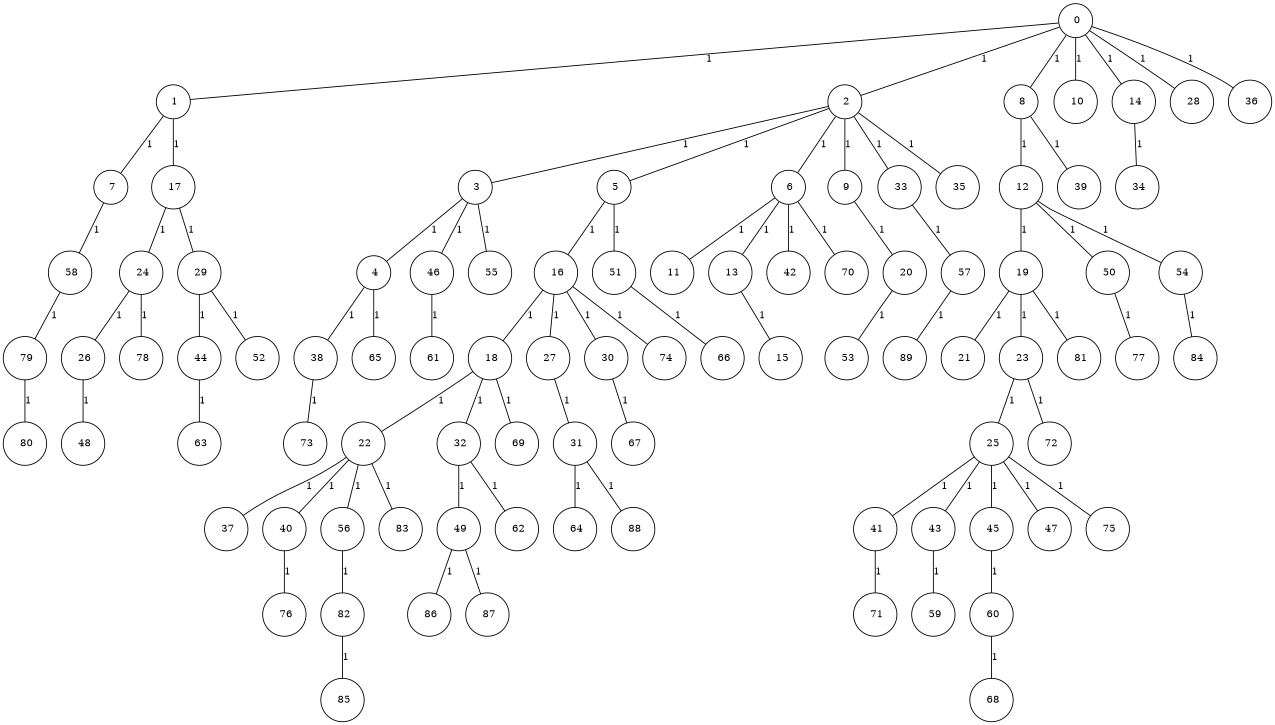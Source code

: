 graph G {
size="8.5,11;"
ratio = "expand;"
fixedsize="true;"
overlap="scale;"
node[shape=circle,width=.12,hight=.12,fontsize=12]
edge[fontsize=12]

0[label=" 0" color=black, pos="2.0262577,0.91339463!"];
1[label=" 1" color=black, pos="0.75556505,2.6518391!"];
2[label=" 2" color=black, pos="2.2930573,1.4275529!"];
3[label=" 3" color=black, pos="1.2627444,1.519408!"];
4[label=" 4" color=black, pos="0.93266738,2.5418866!"];
5[label=" 5" color=black, pos="2.9617202,2.8104328!"];
6[label=" 6" color=black, pos="1.8210697,1.9538303!"];
7[label=" 7" color=black, pos="0.048642949,1.3405539!"];
8[label=" 8" color=black, pos="2.9403406,1.381519!"];
9[label=" 9" color=black, pos="0.53424861,2.9756033!"];
10[label=" 10" color=black, pos="0.12489562,0.17595145!"];
11[label=" 11" color=black, pos="2.1075855,2.16065!"];
12[label=" 12" color=black, pos="1.1317619,1.3626332!"];
13[label=" 13" color=black, pos="0.93319868,0.97290595!"];
14[label=" 14" color=black, pos="0.82604745,2.5304584!"];
15[label=" 15" color=black, pos="2.7652115,2.949591!"];
16[label=" 16" color=black, pos="2.1249608,0.40145779!"];
17[label=" 17" color=black, pos="0.36446804,2.4865153!"];
18[label=" 18" color=black, pos="2.7802173,0.87700369!"];
19[label=" 19" color=black, pos="2.3578263,2.9280557!"];
20[label=" 20" color=black, pos="2.7401902,1.5830702!"];
21[label=" 21" color=black, pos="2.4637549,2.4276572!"];
22[label=" 22" color=black, pos="2.4827124,0.16449275!"];
23[label=" 23" color=black, pos="0.82912788,2.953476!"];
24[label=" 24" color=black, pos="2.4451938,2.613298!"];
25[label=" 25" color=black, pos="2.7319949,0.29902551!"];
26[label=" 26" color=black, pos="2.7622801,2.4000151!"];
27[label=" 27" color=black, pos="2.2136828,2.6096945!"];
28[label=" 28" color=black, pos="0.61875961,2.6272619!"];
29[label=" 29" color=black, pos="2.7487409,2.3723169!"];
30[label=" 30" color=black, pos="0.013034652,1.4793771!"];
31[label=" 31" color=black, pos="0.65089341,0.79625118!"];
32[label=" 32" color=black, pos="0.7877869,2.9057491!"];
33[label=" 33" color=black, pos="2.5093625,2.031994!"];
34[label=" 34" color=black, pos="2.3808038,0.39174901!"];
35[label=" 35" color=black, pos="0.76007982,1.5483596!"];
36[label=" 36" color=black, pos="2.1942082,1.4613539!"];
37[label=" 37" color=black, pos="1.2305405,0.17440236!"];
38[label=" 38" color=black, pos="0.37048038,0.085737708!"];
39[label=" 39" color=black, pos="2.0866326,0.11746099!"];
40[label=" 40" color=black, pos="1.2915381,0.39420128!"];
41[label=" 41" color=black, pos="1.2279846,2.0725433!"];
42[label=" 42" color=black, pos="1.8582044,0.20327498!"];
43[label=" 43" color=black, pos="0.46573578,2.9971236!"];
44[label=" 44" color=black, pos="0.92725607,2.6028931!"];
45[label=" 45" color=black, pos="2.2921483,2.4013718!"];
46[label=" 46" color=black, pos="0.43107494,2.6840025!"];
47[label=" 47" color=black, pos="1.3690984,0.39212704!"];
48[label=" 48" color=black, pos="1.8246735,1.4615371!"];
49[label=" 49" color=black, pos="1.2125236,2.6614465!"];
50[label=" 50" color=black, pos="1.9983726,2.6890122!"];
51[label=" 51" color=black, pos="2.6163561,1.1240524!"];
52[label=" 52" color=black, pos="1.1446134,1.7014087!"];
53[label=" 53" color=black, pos="1.504241,2.0993904!"];
54[label=" 54" color=black, pos="1.58989,1.4530234!"];
55[label=" 55" color=black, pos="1.5848563,1.6196248!"];
56[label=" 56" color=black, pos="2.6314788,1.462188!"];
57[label=" 57" color=black, pos="1.6152422,1.9147305!"];
58[label=" 58" color=black, pos="0.98835592,1.0777233!"];
59[label=" 59" color=black, pos="1.2898785,2.1483241!"];
60[label=" 60" color=black, pos="0.9287212,1.8712535!"];
61[label=" 61" color=black, pos="1.9525134,1.3682781!"];
62[label=" 62" color=black, pos="2.7540368,2.5013918!"];
63[label=" 63" color=black, pos="2.666452,2.7484229!"];
64[label=" 64" color=black, pos="1.2021785,2.1419333!"];
65[label=" 65" color=black, pos="2.3342453,0.43103561!"];
66[label=" 66" color=black, pos="0.66040639,1.9273132!"];
67[label=" 67" color=black, pos="2.7105346,1.3847768!"];
68[label=" 68" color=black, pos="2.9253702,0.072217945!"];
69[label=" 69" color=black, pos="0.22667422,2.420287!"];
70[label=" 70" color=black, pos="0.26179752,1.3196041!"];
71[label=" 71" color=black, pos="1.0426954,2.2261803!"];
72[label=" 72" color=black, pos="0.2786379,2.0622946!"];
73[label=" 73" color=black, pos="1.4247773,0.93548447!"];
74[label=" 74" color=black, pos="2.0020891,1.0354686!"];
75[label=" 75" color=black, pos="0.93843506,2.3518795!"];
76[label=" 76" color=black, pos="2.6762757,1.7416889!"];
77[label=" 77" color=black, pos="1.8645934,0.88366089!"];
78[label=" 78" color=black, pos="2.0836547,0.054640454!"];
79[label=" 79" color=black, pos="0.27129199,0.37122386!"];
80[label=" 80" color=black, pos="1.6489344,1.1628131!"];
81[label=" 81" color=black, pos="1.9268486,0.1588955!"];
82[label=" 82" color=black, pos="1.9610953,2.6415614!"];
83[label=" 83" color=black, pos="0.61460951,2.7633356!"];
84[label=" 84" color=black, pos="1.4175383,0.19383509!"];
85[label=" 85" color=black, pos="0.66700039,2.4085226!"];
86[label=" 86" color=black, pos="2.280761,1.8770051!"];
87[label=" 87" color=black, pos="2.7439838,1.1019828!"];
88[label=" 88" color=black, pos="0.68174737,1.46663!"];
89[label=" 89" color=black, pos="1.3630935,2.5375337!"];
0--1[label="1"]
0--2[label="1"]
0--8[label="1"]
0--10[label="1"]
0--14[label="1"]
0--28[label="1"]
0--36[label="1"]
1--7[label="1"]
1--17[label="1"]
2--3[label="1"]
2--5[label="1"]
2--6[label="1"]
2--9[label="1"]
2--33[label="1"]
2--35[label="1"]
3--4[label="1"]
3--46[label="1"]
3--55[label="1"]
4--38[label="1"]
4--65[label="1"]
5--16[label="1"]
5--51[label="1"]
6--11[label="1"]
6--13[label="1"]
6--42[label="1"]
6--70[label="1"]
7--58[label="1"]
8--12[label="1"]
8--39[label="1"]
9--20[label="1"]
12--19[label="1"]
12--50[label="1"]
12--54[label="1"]
13--15[label="1"]
14--34[label="1"]
16--18[label="1"]
16--27[label="1"]
16--30[label="1"]
16--74[label="1"]
17--24[label="1"]
17--29[label="1"]
18--22[label="1"]
18--32[label="1"]
18--69[label="1"]
19--21[label="1"]
19--23[label="1"]
19--81[label="1"]
20--53[label="1"]
22--37[label="1"]
22--40[label="1"]
22--56[label="1"]
22--83[label="1"]
23--25[label="1"]
23--72[label="1"]
24--26[label="1"]
24--78[label="1"]
25--41[label="1"]
25--43[label="1"]
25--45[label="1"]
25--47[label="1"]
25--75[label="1"]
26--48[label="1"]
27--31[label="1"]
29--44[label="1"]
29--52[label="1"]
30--67[label="1"]
31--64[label="1"]
31--88[label="1"]
32--49[label="1"]
32--62[label="1"]
33--57[label="1"]
38--73[label="1"]
40--76[label="1"]
41--71[label="1"]
43--59[label="1"]
44--63[label="1"]
45--60[label="1"]
46--61[label="1"]
49--86[label="1"]
49--87[label="1"]
50--77[label="1"]
51--66[label="1"]
54--84[label="1"]
56--82[label="1"]
57--89[label="1"]
58--79[label="1"]
60--68[label="1"]
79--80[label="1"]
82--85[label="1"]

}
